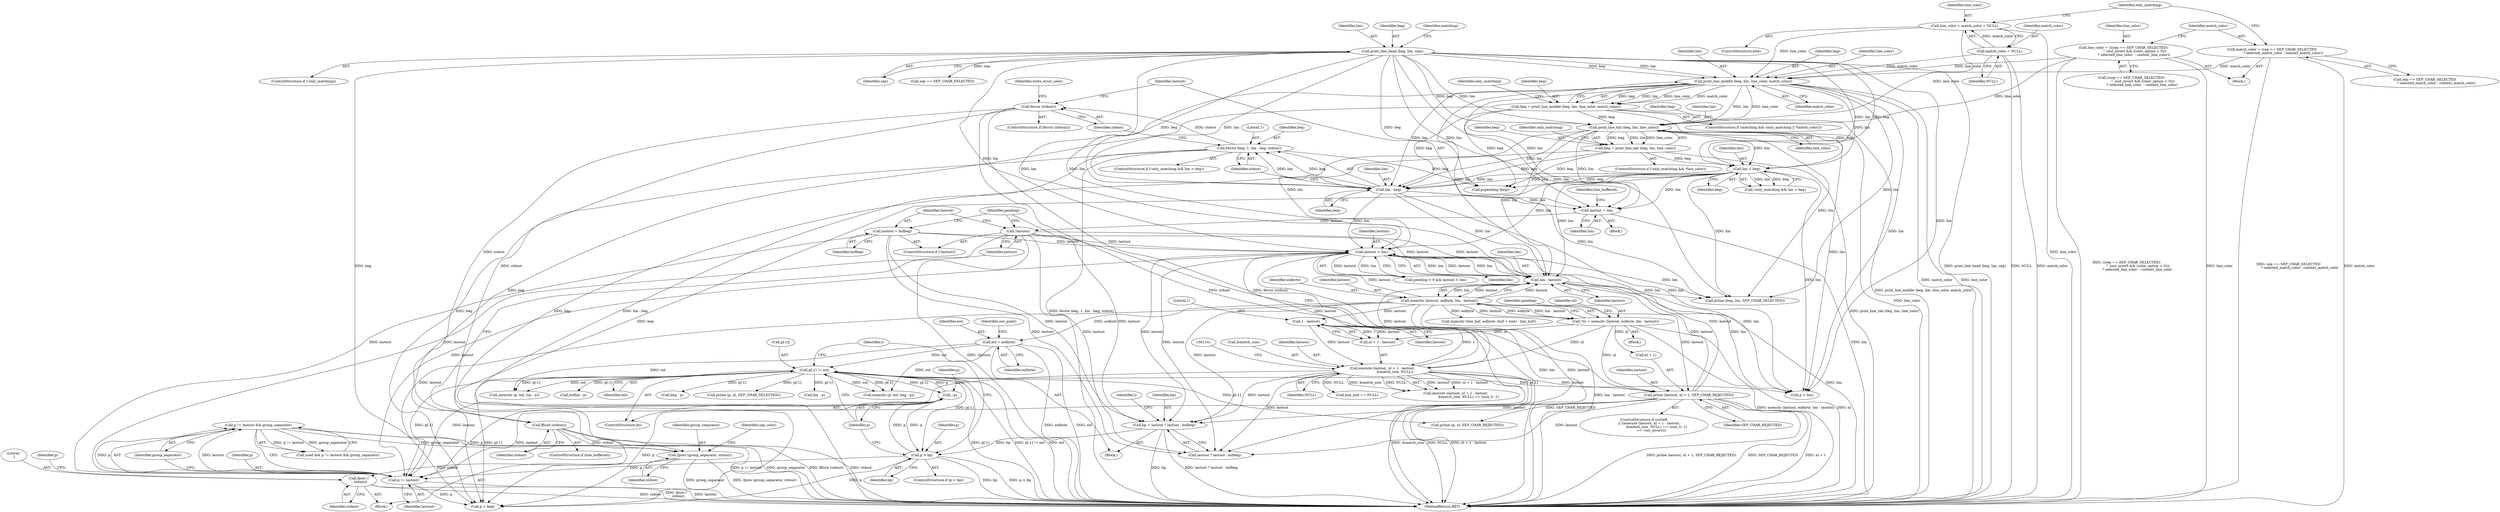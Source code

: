 digraph "0_savannah_8fcf61523644df42e1905c81bed26838e0b04f91@API" {
"1001219" [label="(Call,fputs (group_separator, stdout))"];
"1001211" [label="(Call,p != lastout && group_separator)"];
"1001212" [label="(Call,p != lastout)"];
"1001198" [label="(Call,p[-1] != eol)"];
"1001196" [label="(Call,--p)"];
"1001192" [label="(Call,p > bp)"];
"1001176" [label="(Call,bp = lastout ? lastout : bufbeg)"];
"1001109" [label="(Call,lastout < lim)"];
"1001099" [label="(Call,!lastout)"];
"1001090" [label="(Call,lastout = lim)"];
"1001047" [label="(Call,print_line_middle (beg, lim, line_color, match_color))"];
"1000981" [label="(Call,print_line_head (beg, lim, sep))"];
"1001020" [label="(Call,line_color = match_color = NULL)"];
"1001022" [label="(Call,match_color = NULL)"];
"1000997" [label="(Call,line_color = (((sep == SEP_CHAR_SELECTED)\n                     ^ (out_invert && (color_option < 0)))\n                    ? selected_line_color  : context_line_color))"];
"1001011" [label="(Call,match_color = (sep == SEP_CHAR_SELECTED\n                     ? selected_match_color : context_match_color))"];
"1001068" [label="(Call,lim > beg)"];
"1001060" [label="(Call,print_line_tail (beg, lim, line_color))"];
"1001045" [label="(Call,beg = print_line_middle (beg, lim, line_color, match_color))"];
"1001058" [label="(Call,beg = print_line_tail (beg, lim, line_color))"];
"1001074" [label="(Call,lim - beg)"];
"1001146" [label="(Call,prline (lastout, nl + 1, SEP_CHAR_REJECTED))"];
"1001130" [label="(Call,execute (lastout, nl + 1 - lastout,\n                        &match_size, NULL))"];
"1001134" [label="(Call,1 - lastout)"];
"1001116" [label="(Call,memchr (lastout, eolbyte, lim - lastout))"];
"1001119" [label="(Call,lim - lastout)"];
"1001101" [label="(Call,lastout = bufbeg)"];
"1001114" [label="(Call,*nl = memchr (lastout, eolbyte, lim - lastout))"];
"1001162" [label="(Call,eol = eolbyte)"];
"1001079" [label="(Call,ferror (stdout))"];
"1001071" [label="(Call,fwrite (beg, 1, lim - beg, stdout))"];
"1001095" [label="(Call,fflush (stdout))"];
"1001224" [label="(Call,fputc ('\n', stdout))"];
"1001223" [label="(Identifier,sep_color)"];
"1001049" [label="(Identifier,lim)"];
"1001045" [label="(Call,beg = print_line_middle (beg, lim, line_color, match_color))"];
"1001164" [label="(Identifier,eolbyte)"];
"1001193" [label="(Identifier,p)"];
"1001063" [label="(Identifier,line_color)"];
"1001028" [label="(Identifier,only_matching)"];
"1001052" [label="(ControlStructure,if (!only_matching && *line_color))"];
"1001073" [label="(Literal,1)"];
"1001176" [label="(Call,bp = lastout ? lastout : bufbeg)"];
"1001112" [label="(Block,)"];
"1001011" [label="(Call,match_color = (sep == SEP_CHAR_SELECTED\n                     ? selected_match_color : context_match_color))"];
"1001064" [label="(ControlStructure,if (!only_matching && lim > beg))"];
"1001235" [label="(Call,memchr (p, eol, beg - p))"];
"1001134" [label="(Call,1 - lastout)"];
"1001146" [label="(Call,prline (lastout, nl + 1, SEP_CHAR_REJECTED))"];
"1001065" [label="(Call,!only_matching && lim > beg)"];
"1001191" [label="(ControlStructure,if (p > bp))"];
"1001091" [label="(Identifier,lastout)"];
"1001177" [label="(Identifier,bp)"];
"1001221" [label="(Identifier,stdout)"];
"1001147" [label="(Identifier,lastout)"];
"1001090" [label="(Call,lastout = lim)"];
"1001151" [label="(Identifier,SEP_CHAR_REJECTED)"];
"1001192" [label="(Call,p > bp)"];
"1001214" [label="(Identifier,lastout)"];
"1000978" [label="(ControlStructure,if (!only_matching))"];
"1001224" [label="(Call,fputc ('\n', stdout))"];
"1000983" [label="(Identifier,lim)"];
"1001111" [label="(Identifier,lim)"];
"1001137" [label="(Call,&match_size)"];
"1001200" [label="(Identifier,p)"];
"1001047" [label="(Call,print_line_middle (beg, lim, line_color, match_color))"];
"1001117" [label="(Identifier,lastout)"];
"1001051" [label="(Identifier,match_color)"];
"1001118" [label="(Identifier,eolbyte)"];
"1001194" [label="(Identifier,bp)"];
"1001148" [label="(Call,nl + 1)"];
"1001114" [label="(Call,*nl = memchr (lastout, eolbyte, lim - lastout))"];
"1001195" [label="(ControlStructure,do)"];
"1001216" [label="(Block,)"];
"1001270" [label="(Call,memchr (p, eol, lim - p))"];
"1001296" [label="(Call,buflim - p)"];
"1001163" [label="(Identifier,eol)"];
"1001203" [label="(Identifier,eol)"];
"1001074" [label="(Call,lim - beg)"];
"1001099" [label="(Call,!lastout)"];
"1001071" [label="(Call,fwrite (beg, 1, lim - beg, stdout))"];
"1001062" [label="(Identifier,lim)"];
"1001093" [label="(ControlStructure,if (line_buffered))"];
"1001226" [label="(Identifier,stdout)"];
"1001225" [label="(Literal,'\n')"];
"1001103" [label="(Identifier,bufbeg)"];
"1001408" [label="(MethodReturn,RET)"];
"1001190" [label="(Identifier,i)"];
"1000999" [label="(Call,((sep == SEP_CHAR_SELECTED)\n                     ^ (out_invert && (color_option < 0)))\n                    ? selected_line_color  : context_line_color)"];
"1001012" [label="(Identifier,match_color)"];
"1001092" [label="(Identifier,lim)"];
"1001109" [label="(Call,lastout < lim)"];
"1000984" [label="(Identifier,sep)"];
"1001078" [label="(ControlStructure,if (ferror (stdout)))"];
"1001102" [label="(Identifier,lastout)"];
"1001079" [label="(Call,ferror (stdout))"];
"1000982" [label="(Identifier,beg)"];
"1001024" [label="(Identifier,NULL)"];
"1001068" [label="(Call,lim > beg)"];
"1001162" [label="(Call,eol = eolbyte)"];
"1001072" [label="(Identifier,beg)"];
"1001129" [label="(Call,execute (lastout, nl + 1 - lastout,\n                        &match_size, NULL) == (size_t) -1)"];
"1001228" [label="(Call,p < beg)"];
"1001060" [label="(Call,print_line_tail (beg, lim, line_color))"];
"1001076" [label="(Identifier,beg)"];
"1001125" [label="(ControlStructure,if (outleft\n          || ((execute (lastout, nl + 1 - lastout,\n                        &match_size, NULL) == (size_t) -1)\n              == !out_invert)))"];
"1001238" [label="(Call,beg - p)"];
"1001258" [label="(Call,p < lim)"];
"1001061" [label="(Identifier,beg)"];
"1001130" [label="(Call,execute (lastout, nl + 1 - lastout,\n                        &match_size, NULL))"];
"1000988" [label="(Call,sep == SEP_CHAR_SELECTED)"];
"1001199" [label="(Call,p[-1])"];
"1000998" [label="(Identifier,line_color)"];
"1001022" [label="(Call,match_color = NULL)"];
"1001174" [label="(Call,prpending (beg))"];
"1001038" [label="(ControlStructure,if (matching && (only_matching || *match_color)))"];
"1001110" [label="(Identifier,lastout)"];
"1001069" [label="(Identifier,lim)"];
"1001281" [label="(Call,prline (p, nl, SEP_CHAR_SELECTED))"];
"1001132" [label="(Call,nl + 1 - lastout)"];
"1001094" [label="(Identifier,line_buffered)"];
"1001135" [label="(Literal,1)"];
"1001116" [label="(Call,memchr (lastout, eolbyte, lim - lastout))"];
"1001105" [label="(Call,pending > 0 && lastout < lim)"];
"1001120" [label="(Identifier,lim)"];
"1001121" [label="(Identifier,lastout)"];
"1001273" [label="(Call,lim - p)"];
"1001229" [label="(Identifier,p)"];
"1001349" [label="(Call,memchr (line_buf, eolbyte, (buf + size) - line_buf))"];
"1001358" [label="(Call,line_end == NULL)"];
"1001211" [label="(Call,p != lastout && group_separator)"];
"1001209" [label="(Call,used && p != lastout && group_separator)"];
"1001115" [label="(Identifier,nl)"];
"1001083" [label="(Identifier,write_error_seen)"];
"1001096" [label="(Identifier,stdout)"];
"1001101" [label="(Call,lastout = bufbeg)"];
"1000974" [label="(Block,)"];
"1001046" [label="(Identifier,beg)"];
"1001303" [label="(Call,prline (beg, lim, SEP_CHAR_SELECTED))"];
"1001067" [label="(Identifier,only_matching)"];
"1001136" [label="(Identifier,lastout)"];
"1001100" [label="(Identifier,lastout)"];
"1001212" [label="(Call,p != lastout)"];
"1001196" [label="(Call,--p)"];
"1000997" [label="(Call,line_color = (((sep == SEP_CHAR_SELECTED)\n                     ^ (out_invert && (color_option < 0)))\n                    ? selected_line_color  : context_line_color))"];
"1001059" [label="(Identifier,beg)"];
"1001131" [label="(Identifier,lastout)"];
"1001119" [label="(Call,lim - lastout)"];
"1001198" [label="(Call,p[-1] != eol)"];
"1001178" [label="(Call,lastout ? lastout : bufbeg)"];
"1001098" [label="(ControlStructure,if (!lastout))"];
"1000981" [label="(Call,print_line_head (beg, lim, sep))"];
"1001095" [label="(Call,fflush (stdout))"];
"1001220" [label="(Identifier,group_separator)"];
"1001048" [label="(Identifier,beg)"];
"1001070" [label="(Identifier,beg)"];
"1001023" [label="(Identifier,match_color)"];
"1001170" [label="(Identifier,out_quiet)"];
"1001058" [label="(Call,beg = print_line_tail (beg, lim, line_color))"];
"1001157" [label="(Block,)"];
"1001021" [label="(Identifier,line_color)"];
"1001075" [label="(Identifier,lim)"];
"1001055" [label="(Identifier,only_matching)"];
"1000986" [label="(Identifier,matching)"];
"1001080" [label="(Identifier,stdout)"];
"1001219" [label="(Call,fputs (group_separator, stdout))"];
"1001019" [label="(ControlStructure,else)"];
"1000996" [label="(Block,)"];
"1001213" [label="(Identifier,p)"];
"1001197" [label="(Identifier,p)"];
"1001020" [label="(Call,line_color = match_color = NULL)"];
"1001013" [label="(Call,sep == SEP_CHAR_SELECTED\n                     ? selected_match_color : context_match_color)"];
"1001139" [label="(Identifier,NULL)"];
"1001184" [label="(Identifier,i)"];
"1001215" [label="(Identifier,group_separator)"];
"1001077" [label="(Identifier,stdout)"];
"1001124" [label="(Identifier,pending)"];
"1001107" [label="(Identifier,pending)"];
"1001050" [label="(Identifier,line_color)"];
"1001243" [label="(Call,prline (p, nl, SEP_CHAR_REJECTED))"];
"1001219" -> "1001216"  [label="AST: "];
"1001219" -> "1001221"  [label="CFG: "];
"1001220" -> "1001219"  [label="AST: "];
"1001221" -> "1001219"  [label="AST: "];
"1001223" -> "1001219"  [label="CFG: "];
"1001219" -> "1001408"  [label="DDG: group_separator"];
"1001219" -> "1001408"  [label="DDG: fputs (group_separator, stdout)"];
"1001211" -> "1001219"  [label="DDG: group_separator"];
"1001079" -> "1001219"  [label="DDG: stdout"];
"1001095" -> "1001219"  [label="DDG: stdout"];
"1001219" -> "1001224"  [label="DDG: stdout"];
"1001211" -> "1001209"  [label="AST: "];
"1001211" -> "1001212"  [label="CFG: "];
"1001211" -> "1001215"  [label="CFG: "];
"1001212" -> "1001211"  [label="AST: "];
"1001215" -> "1001211"  [label="AST: "];
"1001209" -> "1001211"  [label="CFG: "];
"1001211" -> "1001408"  [label="DDG: group_separator"];
"1001211" -> "1001408"  [label="DDG: p != lastout"];
"1001211" -> "1001209"  [label="DDG: p != lastout"];
"1001211" -> "1001209"  [label="DDG: group_separator"];
"1001212" -> "1001211"  [label="DDG: p"];
"1001212" -> "1001211"  [label="DDG: lastout"];
"1001212" -> "1001214"  [label="CFG: "];
"1001213" -> "1001212"  [label="AST: "];
"1001214" -> "1001212"  [label="AST: "];
"1001215" -> "1001212"  [label="CFG: "];
"1001212" -> "1001408"  [label="DDG: lastout"];
"1001198" -> "1001212"  [label="DDG: p[-1]"];
"1001196" -> "1001212"  [label="DDG: p"];
"1001192" -> "1001212"  [label="DDG: p"];
"1001109" -> "1001212"  [label="DDG: lastout"];
"1001099" -> "1001212"  [label="DDG: lastout"];
"1001146" -> "1001212"  [label="DDG: lastout"];
"1001116" -> "1001212"  [label="DDG: lastout"];
"1001101" -> "1001212"  [label="DDG: lastout"];
"1001130" -> "1001212"  [label="DDG: lastout"];
"1001212" -> "1001228"  [label="DDG: p"];
"1001198" -> "1001195"  [label="AST: "];
"1001198" -> "1001203"  [label="CFG: "];
"1001199" -> "1001198"  [label="AST: "];
"1001203" -> "1001198"  [label="AST: "];
"1001197" -> "1001198"  [label="CFG: "];
"1001190" -> "1001198"  [label="CFG: "];
"1001198" -> "1001408"  [label="DDG: p[-1]"];
"1001198" -> "1001408"  [label="DDG: p[-1] != eol"];
"1001198" -> "1001408"  [label="DDG: eol"];
"1001198" -> "1001192"  [label="DDG: p[-1]"];
"1001198" -> "1001196"  [label="DDG: p[-1]"];
"1001196" -> "1001198"  [label="DDG: p"];
"1001162" -> "1001198"  [label="DDG: eol"];
"1001198" -> "1001228"  [label="DDG: p[-1]"];
"1001198" -> "1001235"  [label="DDG: p[-1]"];
"1001198" -> "1001235"  [label="DDG: eol"];
"1001198" -> "1001238"  [label="DDG: p[-1]"];
"1001198" -> "1001243"  [label="DDG: p[-1]"];
"1001198" -> "1001258"  [label="DDG: p[-1]"];
"1001198" -> "1001270"  [label="DDG: p[-1]"];
"1001198" -> "1001270"  [label="DDG: eol"];
"1001198" -> "1001273"  [label="DDG: p[-1]"];
"1001198" -> "1001281"  [label="DDG: p[-1]"];
"1001198" -> "1001296"  [label="DDG: p[-1]"];
"1001196" -> "1001195"  [label="AST: "];
"1001196" -> "1001197"  [label="CFG: "];
"1001197" -> "1001196"  [label="AST: "];
"1001200" -> "1001196"  [label="CFG: "];
"1001196" -> "1001192"  [label="DDG: p"];
"1001192" -> "1001196"  [label="DDG: p"];
"1001196" -> "1001228"  [label="DDG: p"];
"1001192" -> "1001191"  [label="AST: "];
"1001192" -> "1001194"  [label="CFG: "];
"1001193" -> "1001192"  [label="AST: "];
"1001194" -> "1001192"  [label="AST: "];
"1001197" -> "1001192"  [label="CFG: "];
"1001190" -> "1001192"  [label="CFG: "];
"1001192" -> "1001408"  [label="DDG: p > bp"];
"1001192" -> "1001408"  [label="DDG: bp"];
"1001176" -> "1001192"  [label="DDG: bp"];
"1001192" -> "1001228"  [label="DDG: p"];
"1001176" -> "1001157"  [label="AST: "];
"1001176" -> "1001178"  [label="CFG: "];
"1001177" -> "1001176"  [label="AST: "];
"1001178" -> "1001176"  [label="AST: "];
"1001184" -> "1001176"  [label="CFG: "];
"1001176" -> "1001408"  [label="DDG: bp"];
"1001176" -> "1001408"  [label="DDG: lastout ? lastout : bufbeg"];
"1001109" -> "1001176"  [label="DDG: lastout"];
"1001099" -> "1001176"  [label="DDG: lastout"];
"1001146" -> "1001176"  [label="DDG: lastout"];
"1001116" -> "1001176"  [label="DDG: lastout"];
"1001101" -> "1001176"  [label="DDG: lastout"];
"1001130" -> "1001176"  [label="DDG: lastout"];
"1001109" -> "1001105"  [label="AST: "];
"1001109" -> "1001111"  [label="CFG: "];
"1001110" -> "1001109"  [label="AST: "];
"1001111" -> "1001109"  [label="AST: "];
"1001105" -> "1001109"  [label="CFG: "];
"1001109" -> "1001408"  [label="DDG: lim"];
"1001109" -> "1001105"  [label="DDG: lastout"];
"1001109" -> "1001105"  [label="DDG: lim"];
"1001099" -> "1001109"  [label="DDG: lastout"];
"1001146" -> "1001109"  [label="DDG: lastout"];
"1001116" -> "1001109"  [label="DDG: lastout"];
"1001101" -> "1001109"  [label="DDG: lastout"];
"1001130" -> "1001109"  [label="DDG: lastout"];
"1001119" -> "1001109"  [label="DDG: lim"];
"1001047" -> "1001109"  [label="DDG: lim"];
"1001068" -> "1001109"  [label="DDG: lim"];
"1000981" -> "1001109"  [label="DDG: lim"];
"1001060" -> "1001109"  [label="DDG: lim"];
"1001074" -> "1001109"  [label="DDG: lim"];
"1001109" -> "1001119"  [label="DDG: lim"];
"1001109" -> "1001119"  [label="DDG: lastout"];
"1001109" -> "1001178"  [label="DDG: lastout"];
"1001109" -> "1001258"  [label="DDG: lim"];
"1001109" -> "1001303"  [label="DDG: lim"];
"1001099" -> "1001098"  [label="AST: "];
"1001099" -> "1001100"  [label="CFG: "];
"1001100" -> "1001099"  [label="AST: "];
"1001102" -> "1001099"  [label="CFG: "];
"1001107" -> "1001099"  [label="CFG: "];
"1001099" -> "1001408"  [label="DDG: !lastout"];
"1001090" -> "1001099"  [label="DDG: lastout"];
"1001099" -> "1001119"  [label="DDG: lastout"];
"1001099" -> "1001178"  [label="DDG: lastout"];
"1001090" -> "1000974"  [label="AST: "];
"1001090" -> "1001092"  [label="CFG: "];
"1001091" -> "1001090"  [label="AST: "];
"1001092" -> "1001090"  [label="AST: "];
"1001094" -> "1001090"  [label="CFG: "];
"1001090" -> "1001408"  [label="DDG: lim"];
"1001047" -> "1001090"  [label="DDG: lim"];
"1001068" -> "1001090"  [label="DDG: lim"];
"1000981" -> "1001090"  [label="DDG: lim"];
"1001060" -> "1001090"  [label="DDG: lim"];
"1001074" -> "1001090"  [label="DDG: lim"];
"1001047" -> "1001045"  [label="AST: "];
"1001047" -> "1001051"  [label="CFG: "];
"1001048" -> "1001047"  [label="AST: "];
"1001049" -> "1001047"  [label="AST: "];
"1001050" -> "1001047"  [label="AST: "];
"1001051" -> "1001047"  [label="AST: "];
"1001045" -> "1001047"  [label="CFG: "];
"1001047" -> "1001408"  [label="DDG: match_color"];
"1001047" -> "1001408"  [label="DDG: line_color"];
"1001047" -> "1001045"  [label="DDG: beg"];
"1001047" -> "1001045"  [label="DDG: lim"];
"1001047" -> "1001045"  [label="DDG: line_color"];
"1001047" -> "1001045"  [label="DDG: match_color"];
"1000981" -> "1001047"  [label="DDG: beg"];
"1000981" -> "1001047"  [label="DDG: lim"];
"1001020" -> "1001047"  [label="DDG: line_color"];
"1000997" -> "1001047"  [label="DDG: line_color"];
"1001011" -> "1001047"  [label="DDG: match_color"];
"1001022" -> "1001047"  [label="DDG: match_color"];
"1001047" -> "1001060"  [label="DDG: lim"];
"1001047" -> "1001060"  [label="DDG: line_color"];
"1001047" -> "1001068"  [label="DDG: lim"];
"1001047" -> "1001074"  [label="DDG: lim"];
"1001047" -> "1001119"  [label="DDG: lim"];
"1001047" -> "1001258"  [label="DDG: lim"];
"1001047" -> "1001303"  [label="DDG: lim"];
"1000981" -> "1000978"  [label="AST: "];
"1000981" -> "1000984"  [label="CFG: "];
"1000982" -> "1000981"  [label="AST: "];
"1000983" -> "1000981"  [label="AST: "];
"1000984" -> "1000981"  [label="AST: "];
"1000986" -> "1000981"  [label="CFG: "];
"1000981" -> "1001408"  [label="DDG: print_line_head (beg, lim, sep)"];
"1000981" -> "1000988"  [label="DDG: sep"];
"1000981" -> "1001060"  [label="DDG: beg"];
"1000981" -> "1001060"  [label="DDG: lim"];
"1000981" -> "1001068"  [label="DDG: lim"];
"1000981" -> "1001068"  [label="DDG: beg"];
"1000981" -> "1001074"  [label="DDG: lim"];
"1000981" -> "1001074"  [label="DDG: beg"];
"1000981" -> "1001119"  [label="DDG: lim"];
"1000981" -> "1001174"  [label="DDG: beg"];
"1000981" -> "1001228"  [label="DDG: beg"];
"1000981" -> "1001258"  [label="DDG: lim"];
"1000981" -> "1001303"  [label="DDG: lim"];
"1001020" -> "1001019"  [label="AST: "];
"1001020" -> "1001022"  [label="CFG: "];
"1001021" -> "1001020"  [label="AST: "];
"1001022" -> "1001020"  [label="AST: "];
"1001028" -> "1001020"  [label="CFG: "];
"1001020" -> "1001408"  [label="DDG: line_color"];
"1001022" -> "1001020"  [label="DDG: match_color"];
"1001020" -> "1001060"  [label="DDG: line_color"];
"1001022" -> "1001024"  [label="CFG: "];
"1001023" -> "1001022"  [label="AST: "];
"1001024" -> "1001022"  [label="AST: "];
"1001022" -> "1001408"  [label="DDG: NULL"];
"1001022" -> "1001408"  [label="DDG: match_color"];
"1000997" -> "1000996"  [label="AST: "];
"1000997" -> "1000999"  [label="CFG: "];
"1000998" -> "1000997"  [label="AST: "];
"1000999" -> "1000997"  [label="AST: "];
"1001012" -> "1000997"  [label="CFG: "];
"1000997" -> "1001408"  [label="DDG: line_color"];
"1000997" -> "1001408"  [label="DDG: ((sep == SEP_CHAR_SELECTED)\n                     ^ (out_invert && (color_option < 0)))\n                    ? selected_line_color  : context_line_color"];
"1000997" -> "1001060"  [label="DDG: line_color"];
"1001011" -> "1000996"  [label="AST: "];
"1001011" -> "1001013"  [label="CFG: "];
"1001012" -> "1001011"  [label="AST: "];
"1001013" -> "1001011"  [label="AST: "];
"1001028" -> "1001011"  [label="CFG: "];
"1001011" -> "1001408"  [label="DDG: match_color"];
"1001011" -> "1001408"  [label="DDG: sep == SEP_CHAR_SELECTED\n                     ? selected_match_color : context_match_color"];
"1001068" -> "1001065"  [label="AST: "];
"1001068" -> "1001070"  [label="CFG: "];
"1001069" -> "1001068"  [label="AST: "];
"1001070" -> "1001068"  [label="AST: "];
"1001065" -> "1001068"  [label="CFG: "];
"1001068" -> "1001065"  [label="DDG: lim"];
"1001068" -> "1001065"  [label="DDG: beg"];
"1001060" -> "1001068"  [label="DDG: lim"];
"1001058" -> "1001068"  [label="DDG: beg"];
"1001045" -> "1001068"  [label="DDG: beg"];
"1001068" -> "1001074"  [label="DDG: lim"];
"1001068" -> "1001074"  [label="DDG: beg"];
"1001068" -> "1001119"  [label="DDG: lim"];
"1001068" -> "1001174"  [label="DDG: beg"];
"1001068" -> "1001228"  [label="DDG: beg"];
"1001068" -> "1001258"  [label="DDG: lim"];
"1001068" -> "1001303"  [label="DDG: lim"];
"1001060" -> "1001058"  [label="AST: "];
"1001060" -> "1001063"  [label="CFG: "];
"1001061" -> "1001060"  [label="AST: "];
"1001062" -> "1001060"  [label="AST: "];
"1001063" -> "1001060"  [label="AST: "];
"1001058" -> "1001060"  [label="CFG: "];
"1001060" -> "1001408"  [label="DDG: line_color"];
"1001060" -> "1001058"  [label="DDG: beg"];
"1001060" -> "1001058"  [label="DDG: lim"];
"1001060" -> "1001058"  [label="DDG: line_color"];
"1001045" -> "1001060"  [label="DDG: beg"];
"1001060" -> "1001074"  [label="DDG: lim"];
"1001060" -> "1001119"  [label="DDG: lim"];
"1001060" -> "1001258"  [label="DDG: lim"];
"1001060" -> "1001303"  [label="DDG: lim"];
"1001045" -> "1001038"  [label="AST: "];
"1001046" -> "1001045"  [label="AST: "];
"1001055" -> "1001045"  [label="CFG: "];
"1001045" -> "1001408"  [label="DDG: print_line_middle (beg, lim, line_color, match_color)"];
"1001045" -> "1001074"  [label="DDG: beg"];
"1001045" -> "1001174"  [label="DDG: beg"];
"1001045" -> "1001228"  [label="DDG: beg"];
"1001058" -> "1001052"  [label="AST: "];
"1001059" -> "1001058"  [label="AST: "];
"1001067" -> "1001058"  [label="CFG: "];
"1001058" -> "1001408"  [label="DDG: print_line_tail (beg, lim, line_color)"];
"1001058" -> "1001074"  [label="DDG: beg"];
"1001058" -> "1001174"  [label="DDG: beg"];
"1001058" -> "1001228"  [label="DDG: beg"];
"1001074" -> "1001071"  [label="AST: "];
"1001074" -> "1001076"  [label="CFG: "];
"1001075" -> "1001074"  [label="AST: "];
"1001076" -> "1001074"  [label="AST: "];
"1001077" -> "1001074"  [label="CFG: "];
"1001074" -> "1001071"  [label="DDG: beg"];
"1001074" -> "1001071"  [label="DDG: lim"];
"1001074" -> "1001119"  [label="DDG: lim"];
"1001074" -> "1001258"  [label="DDG: lim"];
"1001074" -> "1001303"  [label="DDG: lim"];
"1001146" -> "1001125"  [label="AST: "];
"1001146" -> "1001151"  [label="CFG: "];
"1001147" -> "1001146"  [label="AST: "];
"1001148" -> "1001146"  [label="AST: "];
"1001151" -> "1001146"  [label="AST: "];
"1001107" -> "1001146"  [label="CFG: "];
"1001146" -> "1001408"  [label="DDG: SEP_CHAR_REJECTED"];
"1001146" -> "1001408"  [label="DDG: nl + 1"];
"1001146" -> "1001408"  [label="DDG: prline (lastout, nl + 1, SEP_CHAR_REJECTED)"];
"1001146" -> "1001119"  [label="DDG: lastout"];
"1001130" -> "1001146"  [label="DDG: lastout"];
"1001116" -> "1001146"  [label="DDG: lastout"];
"1001114" -> "1001146"  [label="DDG: nl"];
"1001146" -> "1001178"  [label="DDG: lastout"];
"1001146" -> "1001243"  [label="DDG: SEP_CHAR_REJECTED"];
"1001130" -> "1001129"  [label="AST: "];
"1001130" -> "1001139"  [label="CFG: "];
"1001131" -> "1001130"  [label="AST: "];
"1001132" -> "1001130"  [label="AST: "];
"1001137" -> "1001130"  [label="AST: "];
"1001139" -> "1001130"  [label="AST: "];
"1001141" -> "1001130"  [label="CFG: "];
"1001130" -> "1001408"  [label="DDG: &match_size"];
"1001130" -> "1001408"  [label="DDG: NULL"];
"1001130" -> "1001408"  [label="DDG: nl + 1 - lastout"];
"1001130" -> "1001119"  [label="DDG: lastout"];
"1001130" -> "1001129"  [label="DDG: lastout"];
"1001130" -> "1001129"  [label="DDG: nl + 1 - lastout"];
"1001130" -> "1001129"  [label="DDG: &match_size"];
"1001130" -> "1001129"  [label="DDG: NULL"];
"1001134" -> "1001130"  [label="DDG: lastout"];
"1001134" -> "1001130"  [label="DDG: 1"];
"1001114" -> "1001130"  [label="DDG: nl"];
"1001130" -> "1001178"  [label="DDG: lastout"];
"1001130" -> "1001358"  [label="DDG: NULL"];
"1001134" -> "1001132"  [label="AST: "];
"1001134" -> "1001136"  [label="CFG: "];
"1001135" -> "1001134"  [label="AST: "];
"1001136" -> "1001134"  [label="AST: "];
"1001132" -> "1001134"  [label="CFG: "];
"1001134" -> "1001132"  [label="DDG: 1"];
"1001134" -> "1001132"  [label="DDG: lastout"];
"1001116" -> "1001134"  [label="DDG: lastout"];
"1001116" -> "1001114"  [label="AST: "];
"1001116" -> "1001119"  [label="CFG: "];
"1001117" -> "1001116"  [label="AST: "];
"1001118" -> "1001116"  [label="AST: "];
"1001119" -> "1001116"  [label="AST: "];
"1001114" -> "1001116"  [label="CFG: "];
"1001116" -> "1001408"  [label="DDG: lim - lastout"];
"1001116" -> "1001114"  [label="DDG: lastout"];
"1001116" -> "1001114"  [label="DDG: eolbyte"];
"1001116" -> "1001114"  [label="DDG: lim - lastout"];
"1001119" -> "1001116"  [label="DDG: lastout"];
"1001119" -> "1001116"  [label="DDG: lim"];
"1001116" -> "1001119"  [label="DDG: lastout"];
"1001116" -> "1001162"  [label="DDG: eolbyte"];
"1001116" -> "1001178"  [label="DDG: lastout"];
"1001116" -> "1001349"  [label="DDG: eolbyte"];
"1001119" -> "1001121"  [label="CFG: "];
"1001120" -> "1001119"  [label="AST: "];
"1001121" -> "1001119"  [label="AST: "];
"1001119" -> "1001408"  [label="DDG: lim"];
"1001101" -> "1001119"  [label="DDG: lastout"];
"1001119" -> "1001258"  [label="DDG: lim"];
"1001119" -> "1001303"  [label="DDG: lim"];
"1001101" -> "1001098"  [label="AST: "];
"1001101" -> "1001103"  [label="CFG: "];
"1001102" -> "1001101"  [label="AST: "];
"1001103" -> "1001101"  [label="AST: "];
"1001107" -> "1001101"  [label="CFG: "];
"1001101" -> "1001178"  [label="DDG: lastout"];
"1001114" -> "1001112"  [label="AST: "];
"1001115" -> "1001114"  [label="AST: "];
"1001124" -> "1001114"  [label="CFG: "];
"1001114" -> "1001408"  [label="DDG: memchr (lastout, eolbyte, lim - lastout)"];
"1001114" -> "1001408"  [label="DDG: nl"];
"1001114" -> "1001132"  [label="DDG: nl"];
"1001114" -> "1001148"  [label="DDG: nl"];
"1001162" -> "1001157"  [label="AST: "];
"1001162" -> "1001164"  [label="CFG: "];
"1001163" -> "1001162"  [label="AST: "];
"1001164" -> "1001162"  [label="AST: "];
"1001170" -> "1001162"  [label="CFG: "];
"1001162" -> "1001408"  [label="DDG: eol"];
"1001162" -> "1001408"  [label="DDG: eolbyte"];
"1001162" -> "1001235"  [label="DDG: eol"];
"1001162" -> "1001270"  [label="DDG: eol"];
"1001079" -> "1001078"  [label="AST: "];
"1001079" -> "1001080"  [label="CFG: "];
"1001080" -> "1001079"  [label="AST: "];
"1001083" -> "1001079"  [label="CFG: "];
"1001091" -> "1001079"  [label="CFG: "];
"1001079" -> "1001408"  [label="DDG: stdout"];
"1001079" -> "1001408"  [label="DDG: ferror (stdout)"];
"1001071" -> "1001079"  [label="DDG: stdout"];
"1001079" -> "1001095"  [label="DDG: stdout"];
"1001071" -> "1001064"  [label="AST: "];
"1001071" -> "1001077"  [label="CFG: "];
"1001072" -> "1001071"  [label="AST: "];
"1001073" -> "1001071"  [label="AST: "];
"1001077" -> "1001071"  [label="AST: "];
"1001080" -> "1001071"  [label="CFG: "];
"1001071" -> "1001408"  [label="DDG: lim - beg"];
"1001071" -> "1001408"  [label="DDG: fwrite (beg, 1, lim - beg, stdout)"];
"1001071" -> "1001174"  [label="DDG: beg"];
"1001071" -> "1001228"  [label="DDG: beg"];
"1001095" -> "1001093"  [label="AST: "];
"1001095" -> "1001096"  [label="CFG: "];
"1001096" -> "1001095"  [label="AST: "];
"1001100" -> "1001095"  [label="CFG: "];
"1001095" -> "1001408"  [label="DDG: stdout"];
"1001095" -> "1001408"  [label="DDG: fflush (stdout)"];
"1001224" -> "1001216"  [label="AST: "];
"1001224" -> "1001226"  [label="CFG: "];
"1001225" -> "1001224"  [label="AST: "];
"1001226" -> "1001224"  [label="AST: "];
"1001229" -> "1001224"  [label="CFG: "];
"1001224" -> "1001408"  [label="DDG: stdout"];
"1001224" -> "1001408"  [label="DDG: fputc ('\n', stdout)"];
}

